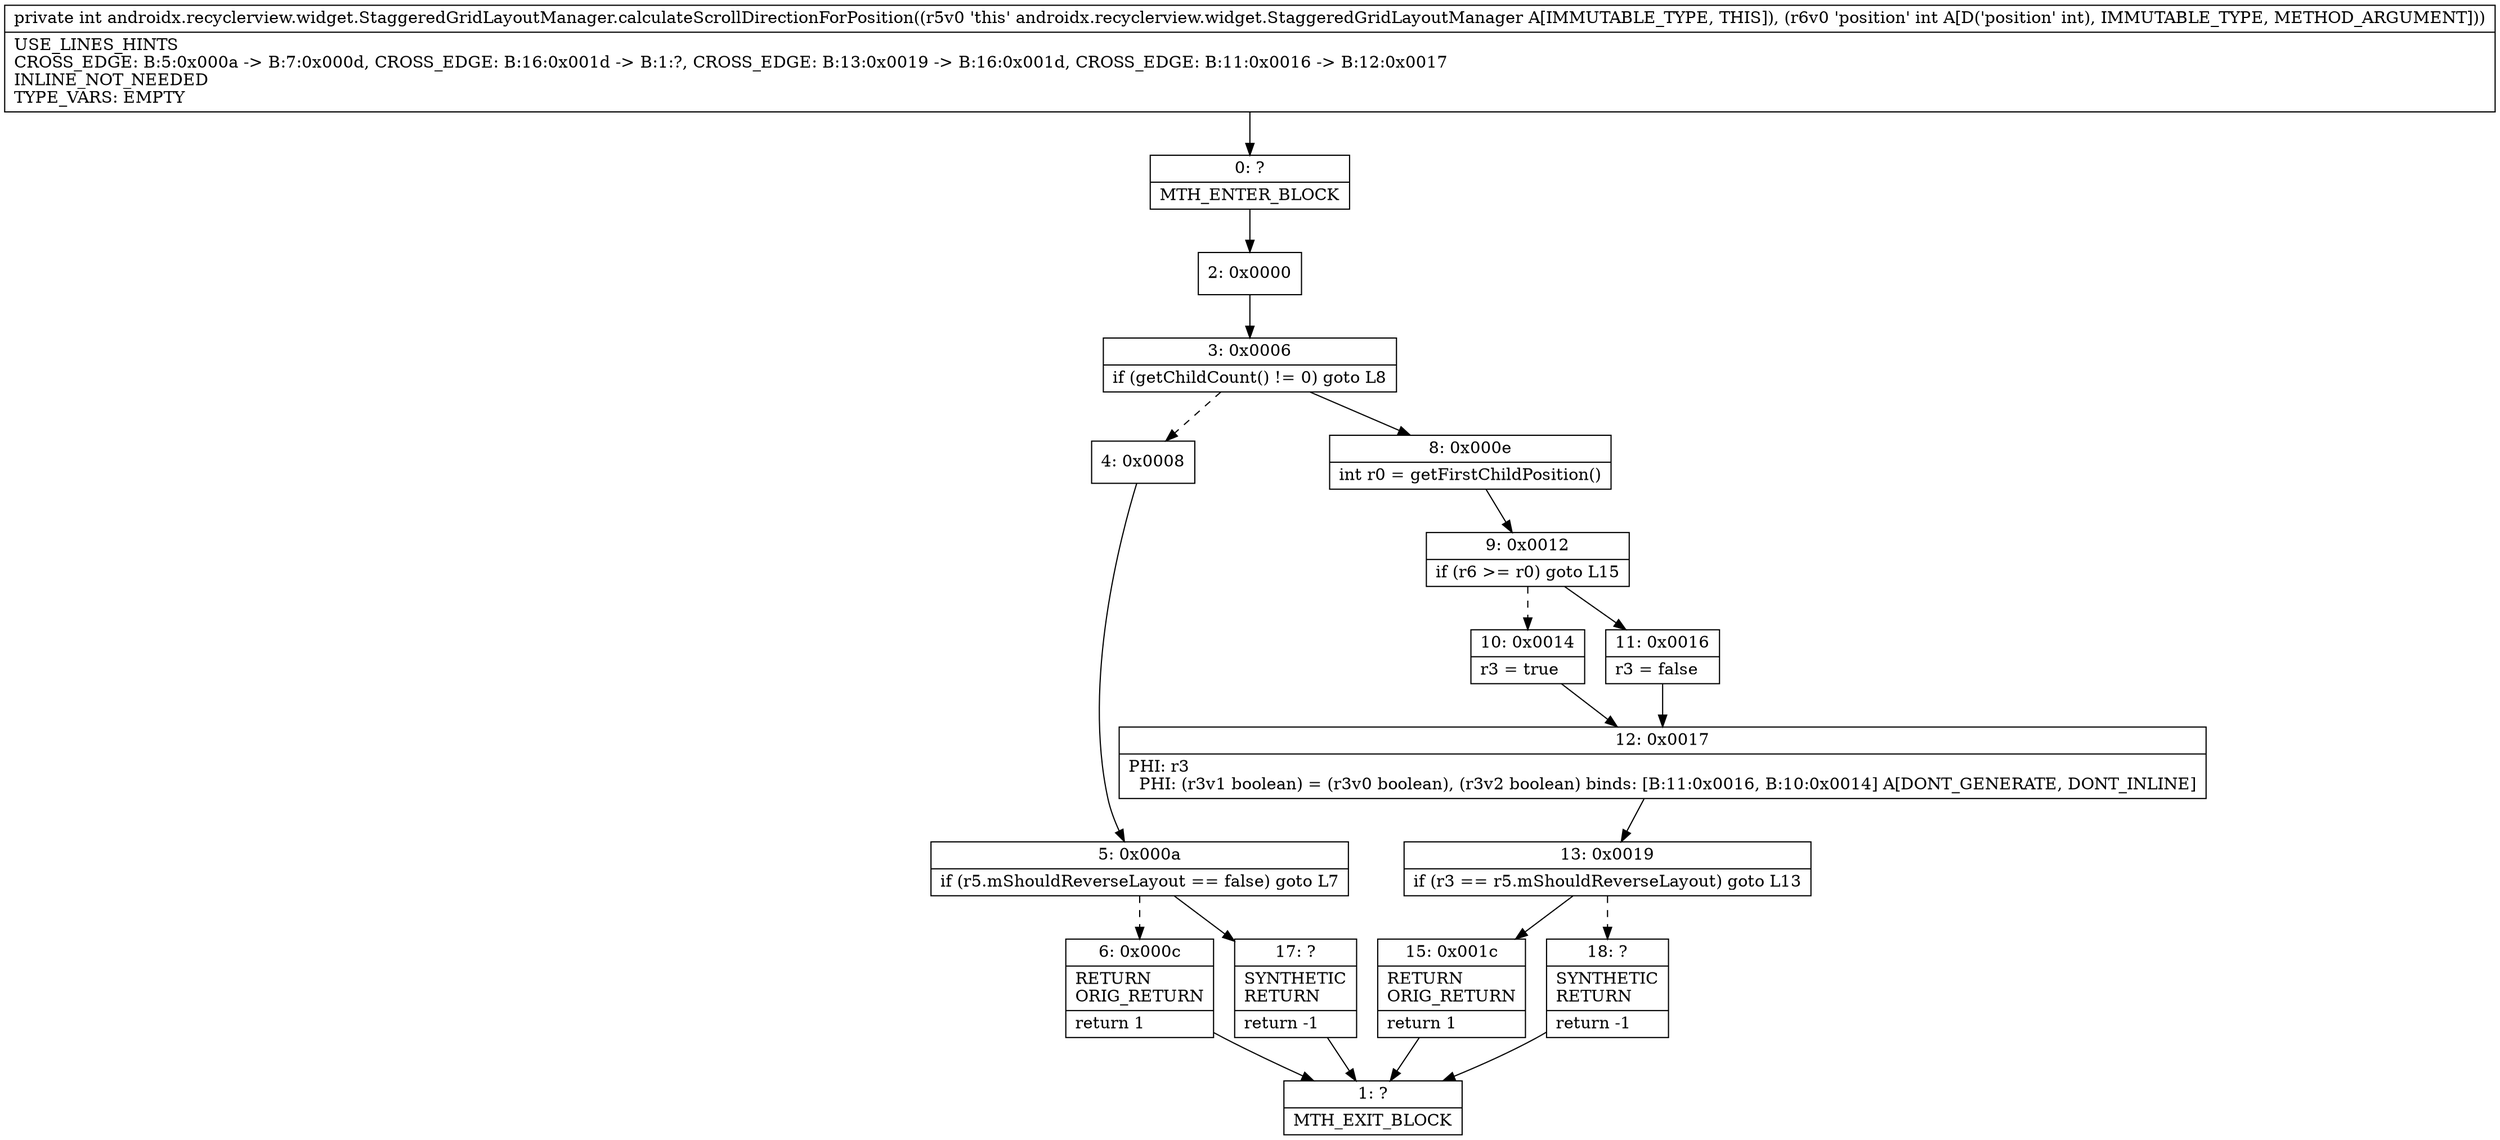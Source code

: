 digraph "CFG forandroidx.recyclerview.widget.StaggeredGridLayoutManager.calculateScrollDirectionForPosition(I)I" {
Node_0 [shape=record,label="{0\:\ ?|MTH_ENTER_BLOCK\l}"];
Node_2 [shape=record,label="{2\:\ 0x0000}"];
Node_3 [shape=record,label="{3\:\ 0x0006|if (getChildCount() != 0) goto L8\l}"];
Node_4 [shape=record,label="{4\:\ 0x0008}"];
Node_5 [shape=record,label="{5\:\ 0x000a|if (r5.mShouldReverseLayout == false) goto L7\l}"];
Node_6 [shape=record,label="{6\:\ 0x000c|RETURN\lORIG_RETURN\l|return 1\l}"];
Node_1 [shape=record,label="{1\:\ ?|MTH_EXIT_BLOCK\l}"];
Node_17 [shape=record,label="{17\:\ ?|SYNTHETIC\lRETURN\l|return \-1\l}"];
Node_8 [shape=record,label="{8\:\ 0x000e|int r0 = getFirstChildPosition()\l}"];
Node_9 [shape=record,label="{9\:\ 0x0012|if (r6 \>= r0) goto L15\l}"];
Node_10 [shape=record,label="{10\:\ 0x0014|r3 = true\l}"];
Node_12 [shape=record,label="{12\:\ 0x0017|PHI: r3 \l  PHI: (r3v1 boolean) = (r3v0 boolean), (r3v2 boolean) binds: [B:11:0x0016, B:10:0x0014] A[DONT_GENERATE, DONT_INLINE]\l}"];
Node_13 [shape=record,label="{13\:\ 0x0019|if (r3 == r5.mShouldReverseLayout) goto L13\l}"];
Node_15 [shape=record,label="{15\:\ 0x001c|RETURN\lORIG_RETURN\l|return 1\l}"];
Node_18 [shape=record,label="{18\:\ ?|SYNTHETIC\lRETURN\l|return \-1\l}"];
Node_11 [shape=record,label="{11\:\ 0x0016|r3 = false\l}"];
MethodNode[shape=record,label="{private int androidx.recyclerview.widget.StaggeredGridLayoutManager.calculateScrollDirectionForPosition((r5v0 'this' androidx.recyclerview.widget.StaggeredGridLayoutManager A[IMMUTABLE_TYPE, THIS]), (r6v0 'position' int A[D('position' int), IMMUTABLE_TYPE, METHOD_ARGUMENT]))  | USE_LINES_HINTS\lCROSS_EDGE: B:5:0x000a \-\> B:7:0x000d, CROSS_EDGE: B:16:0x001d \-\> B:1:?, CROSS_EDGE: B:13:0x0019 \-\> B:16:0x001d, CROSS_EDGE: B:11:0x0016 \-\> B:12:0x0017\lINLINE_NOT_NEEDED\lTYPE_VARS: EMPTY\l}"];
MethodNode -> Node_0;Node_0 -> Node_2;
Node_2 -> Node_3;
Node_3 -> Node_4[style=dashed];
Node_3 -> Node_8;
Node_4 -> Node_5;
Node_5 -> Node_6[style=dashed];
Node_5 -> Node_17;
Node_6 -> Node_1;
Node_17 -> Node_1;
Node_8 -> Node_9;
Node_9 -> Node_10[style=dashed];
Node_9 -> Node_11;
Node_10 -> Node_12;
Node_12 -> Node_13;
Node_13 -> Node_15;
Node_13 -> Node_18[style=dashed];
Node_15 -> Node_1;
Node_18 -> Node_1;
Node_11 -> Node_12;
}

